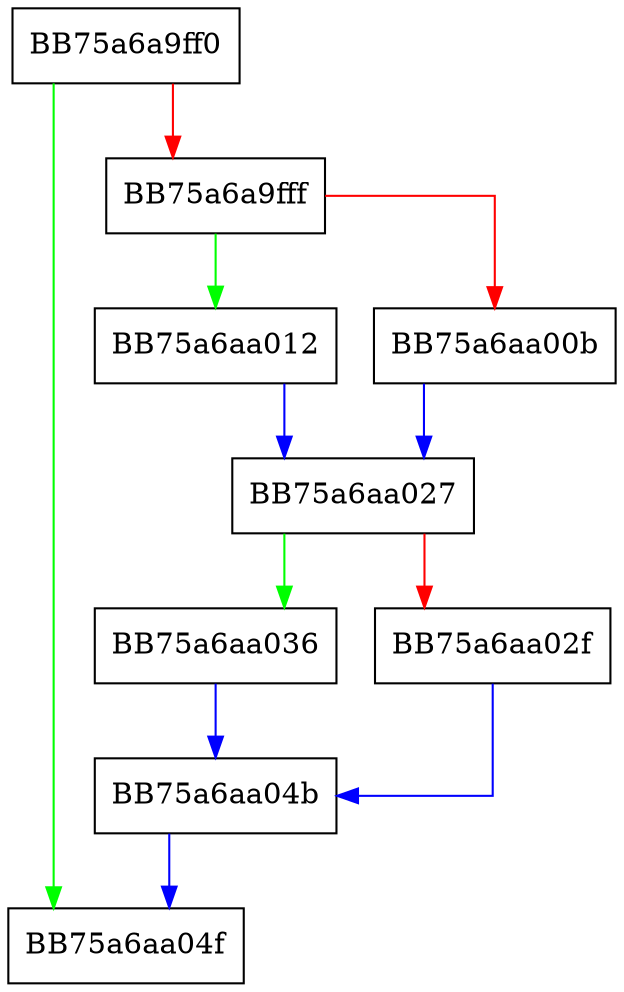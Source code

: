 digraph get_allocation_failure_rate {
  node [shape="box"];
  graph [splines=ortho];
  BB75a6a9ff0 -> BB75a6aa04f [color="green"];
  BB75a6a9ff0 -> BB75a6a9fff [color="red"];
  BB75a6a9fff -> BB75a6aa012 [color="green"];
  BB75a6a9fff -> BB75a6aa00b [color="red"];
  BB75a6aa00b -> BB75a6aa027 [color="blue"];
  BB75a6aa012 -> BB75a6aa027 [color="blue"];
  BB75a6aa027 -> BB75a6aa036 [color="green"];
  BB75a6aa027 -> BB75a6aa02f [color="red"];
  BB75a6aa02f -> BB75a6aa04b [color="blue"];
  BB75a6aa036 -> BB75a6aa04b [color="blue"];
  BB75a6aa04b -> BB75a6aa04f [color="blue"];
}